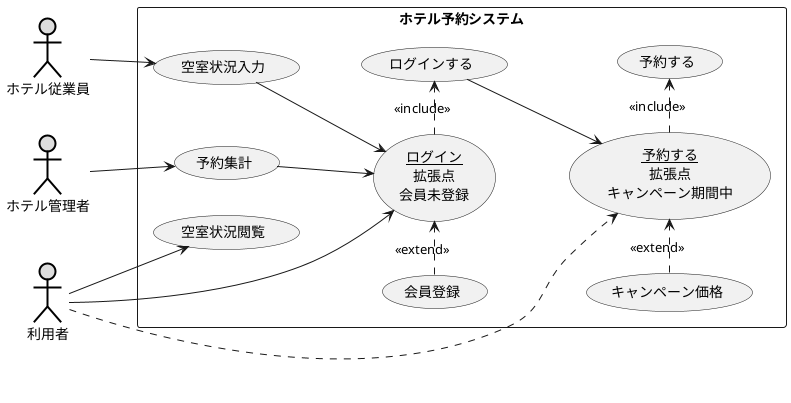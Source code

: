 @startuml ユースケース図
left to right direction

actor 利用者 #DDDDDD;line:black;line.bold;
actor ホテル従業員#DDDDDD;line:black;line.bold;
actor ホテル管理者#DDDDDD;line:black;line.bold;
rectangle ホテル予約システム{
    usecase ログインする
    usecase 空室状況閲覧
    usecase 空室状況入力
    usecase 会員登録
    usecase キャンペーン価格
    usecase 予約集計
    usecase (<u>予約する</u>\n拡張点\nキャンペーン期間中) as input2
    usecase (<u>ログイン</u>\n拡張点\n会員未登録) as input
    usecase 予約する
  
}
    (会員登録) .>input :<<extend>>
    利用者  --> input
    input .> ログインする : << include >>
    ログインする -->input2
    (キャンペーン価格) .>input2 :<<extend>>
    利用者 .> input2
    利用者-->空室状況閲覧
    
    input2 .>予約する  : << include >>
    空室状況入力 -->input
    予約集計 -->input
    ホテル管理者-->予約集計
    ホテル従業員 -->空室状況入力
@enduml



